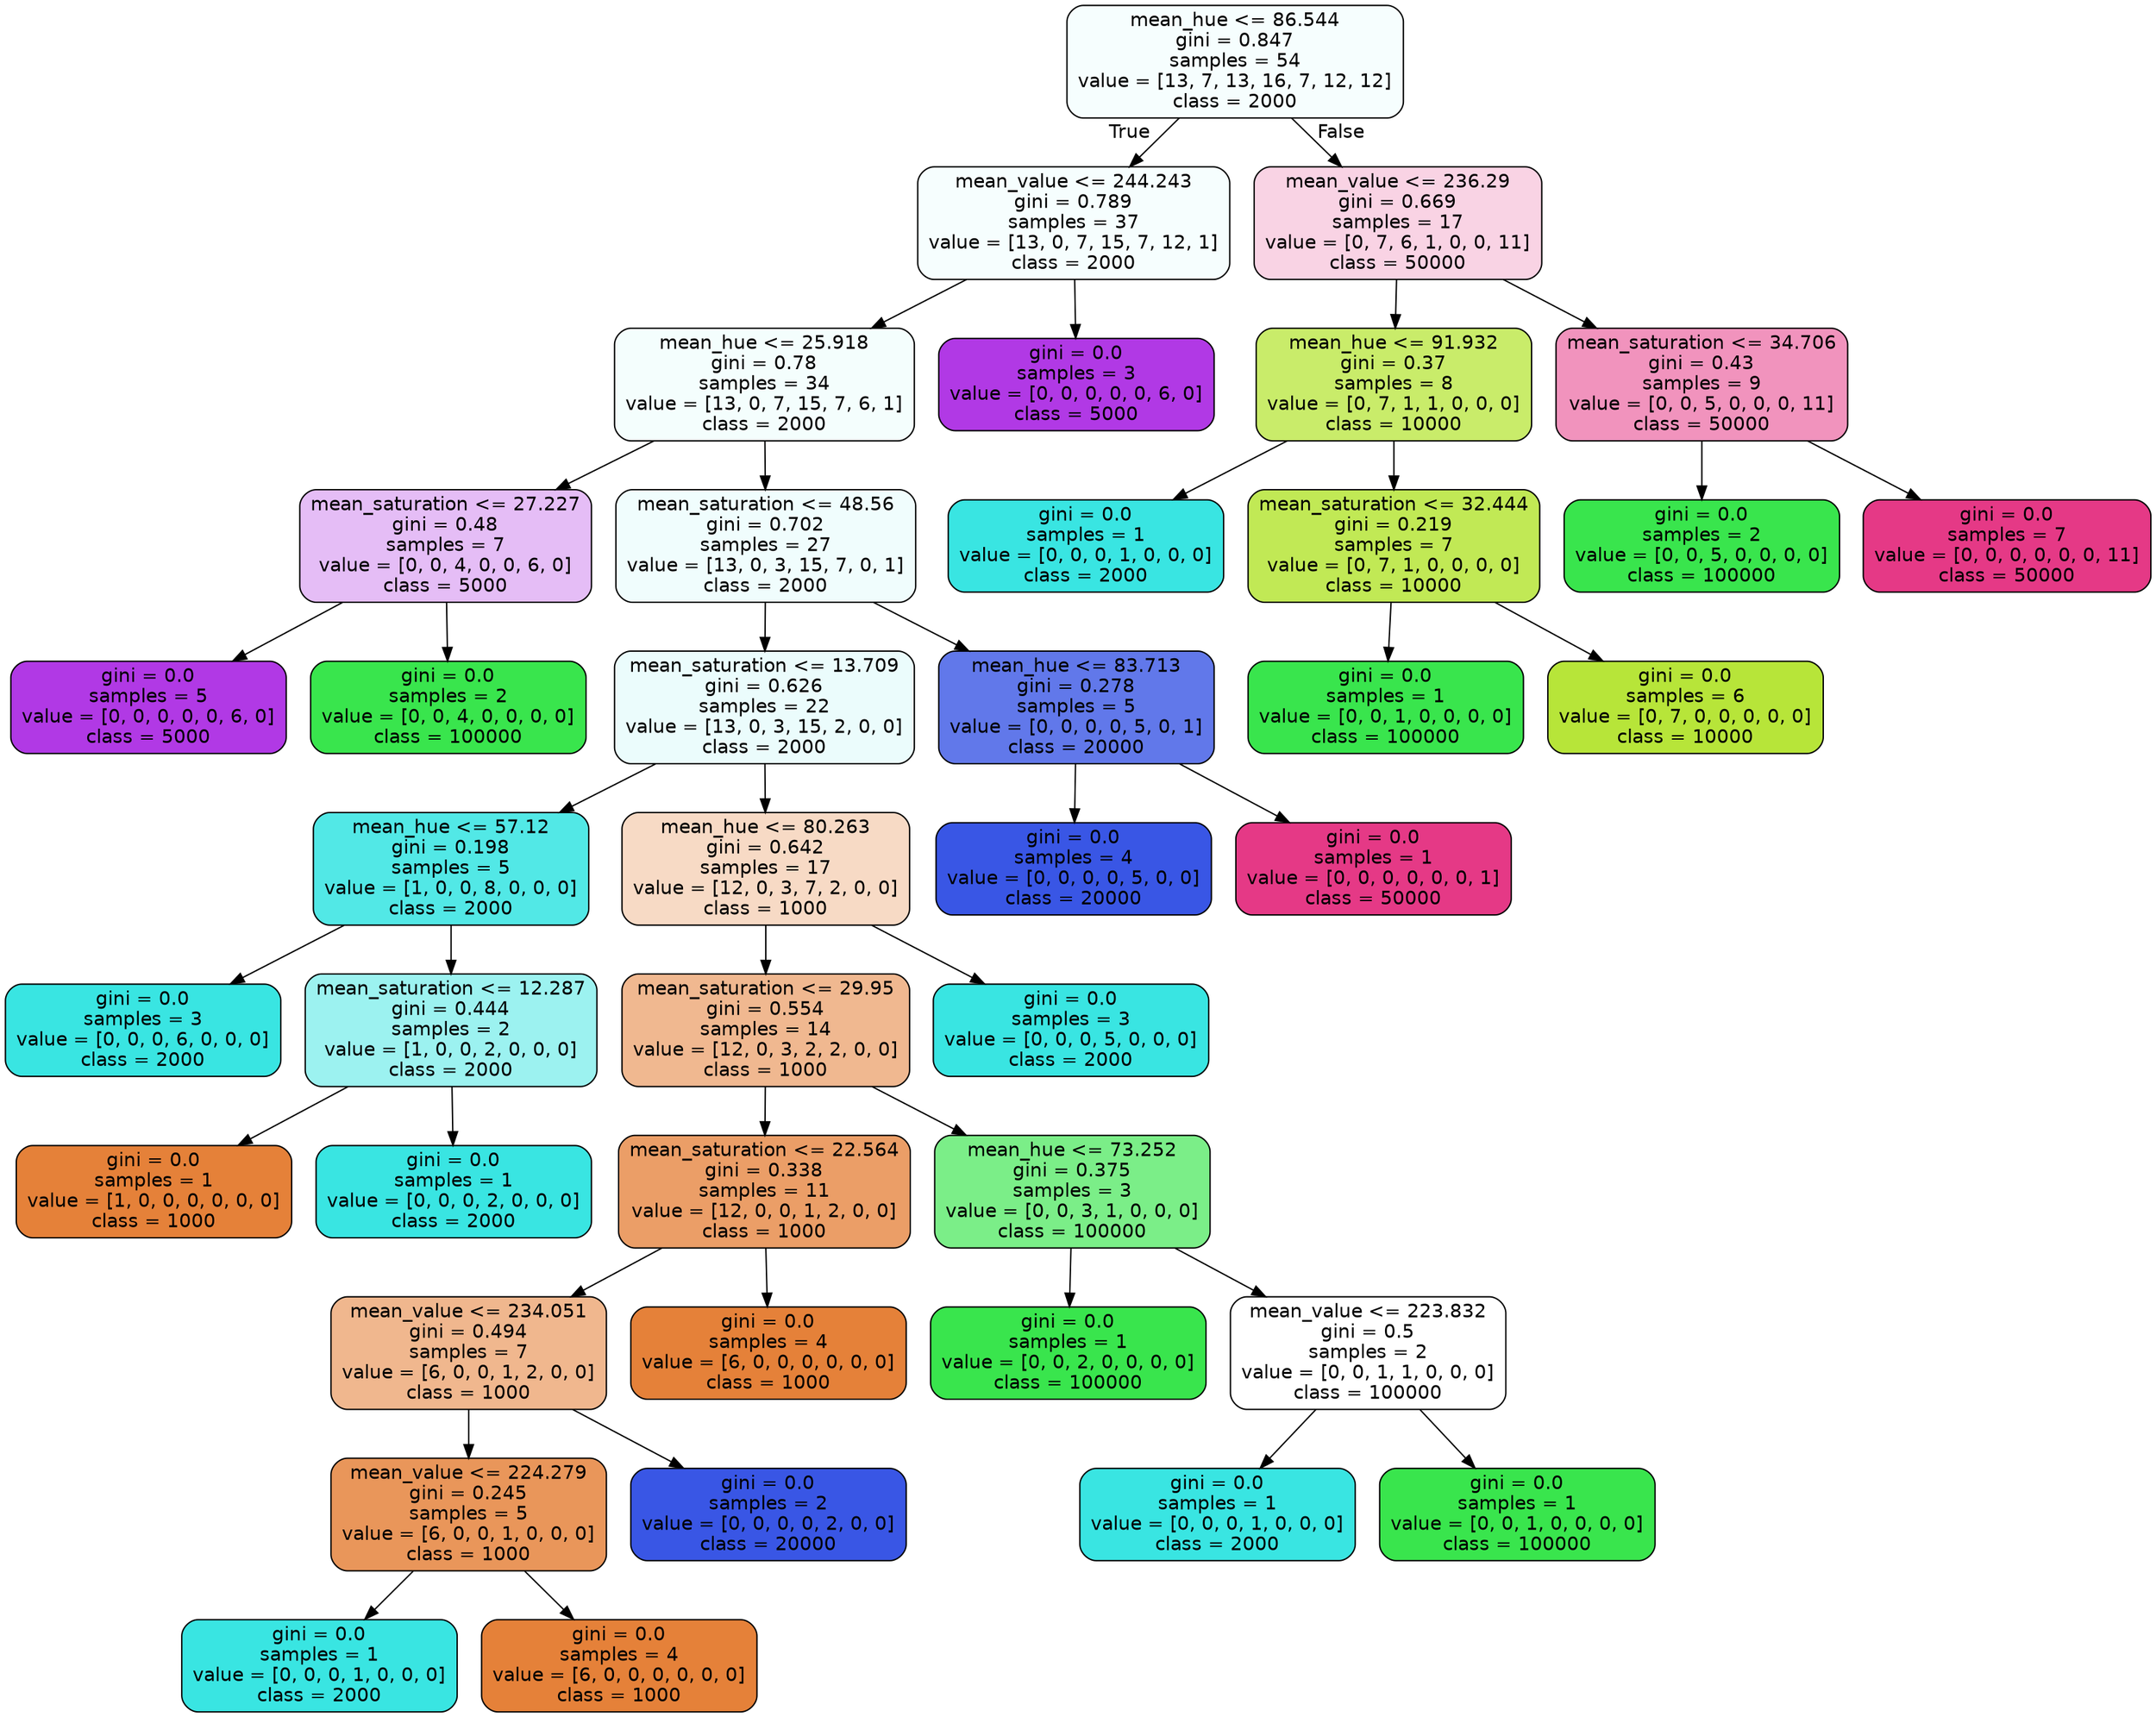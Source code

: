 digraph Tree {
node [shape=box, style="filled, rounded", color="black", fontname="helvetica"] ;
edge [fontname="helvetica"] ;
0 [label="mean_hue <= 86.544\ngini = 0.847\nsamples = 54\nvalue = [13, 7, 13, 16, 7, 12, 12]\nclass = 2000", fillcolor="#f6fefe"] ;
1 [label="mean_value <= 244.243\ngini = 0.789\nsamples = 37\nvalue = [13, 0, 7, 15, 7, 12, 1]\nclass = 2000", fillcolor="#f6fefe"] ;
0 -> 1 [labeldistance=2.5, labelangle=45, headlabel="True"] ;
2 [label="mean_hue <= 25.918\ngini = 0.78\nsamples = 34\nvalue = [13, 0, 7, 15, 7, 6, 1]\nclass = 2000", fillcolor="#f4fefd"] ;
1 -> 2 ;
3 [label="mean_saturation <= 27.227\ngini = 0.48\nsamples = 7\nvalue = [0, 0, 4, 0, 0, 6, 0]\nclass = 5000", fillcolor="#e5bdf6"] ;
2 -> 3 ;
4 [label="gini = 0.0\nsamples = 5\nvalue = [0, 0, 0, 0, 0, 6, 0]\nclass = 5000", fillcolor="#b139e5"] ;
3 -> 4 ;
5 [label="gini = 0.0\nsamples = 2\nvalue = [0, 0, 4, 0, 0, 0, 0]\nclass = 100000", fillcolor="#39e54d"] ;
3 -> 5 ;
6 [label="mean_saturation <= 48.56\ngini = 0.702\nsamples = 27\nvalue = [13, 0, 3, 15, 7, 0, 1]\nclass = 2000", fillcolor="#f0fdfd"] ;
2 -> 6 ;
7 [label="mean_saturation <= 13.709\ngini = 0.626\nsamples = 22\nvalue = [13, 0, 3, 15, 2, 0, 0]\nclass = 2000", fillcolor="#ebfcfc"] ;
6 -> 7 ;
8 [label="mean_hue <= 57.12\ngini = 0.198\nsamples = 5\nvalue = [1, 0, 0, 8, 0, 0, 0]\nclass = 2000", fillcolor="#52e8e6"] ;
7 -> 8 ;
9 [label="gini = 0.0\nsamples = 3\nvalue = [0, 0, 0, 6, 0, 0, 0]\nclass = 2000", fillcolor="#39e5e2"] ;
8 -> 9 ;
10 [label="mean_saturation <= 12.287\ngini = 0.444\nsamples = 2\nvalue = [1, 0, 0, 2, 0, 0, 0]\nclass = 2000", fillcolor="#9cf2f0"] ;
8 -> 10 ;
11 [label="gini = 0.0\nsamples = 1\nvalue = [1, 0, 0, 0, 0, 0, 0]\nclass = 1000", fillcolor="#e58139"] ;
10 -> 11 ;
12 [label="gini = 0.0\nsamples = 1\nvalue = [0, 0, 0, 2, 0, 0, 0]\nclass = 2000", fillcolor="#39e5e2"] ;
10 -> 12 ;
13 [label="mean_hue <= 80.263\ngini = 0.642\nsamples = 17\nvalue = [12, 0, 3, 7, 2, 0, 0]\nclass = 1000", fillcolor="#f7dac5"] ;
7 -> 13 ;
14 [label="mean_saturation <= 29.95\ngini = 0.554\nsamples = 14\nvalue = [12, 0, 3, 2, 2, 0, 0]\nclass = 1000", fillcolor="#f0b890"] ;
13 -> 14 ;
15 [label="mean_saturation <= 22.564\ngini = 0.338\nsamples = 11\nvalue = [12, 0, 0, 1, 2, 0, 0]\nclass = 1000", fillcolor="#eb9e67"] ;
14 -> 15 ;
16 [label="mean_value <= 234.051\ngini = 0.494\nsamples = 7\nvalue = [6, 0, 0, 1, 2, 0, 0]\nclass = 1000", fillcolor="#f0b78e"] ;
15 -> 16 ;
17 [label="mean_value <= 224.279\ngini = 0.245\nsamples = 5\nvalue = [6, 0, 0, 1, 0, 0, 0]\nclass = 1000", fillcolor="#e9965a"] ;
16 -> 17 ;
18 [label="gini = 0.0\nsamples = 1\nvalue = [0, 0, 0, 1, 0, 0, 0]\nclass = 2000", fillcolor="#39e5e2"] ;
17 -> 18 ;
19 [label="gini = 0.0\nsamples = 4\nvalue = [6, 0, 0, 0, 0, 0, 0]\nclass = 1000", fillcolor="#e58139"] ;
17 -> 19 ;
20 [label="gini = 0.0\nsamples = 2\nvalue = [0, 0, 0, 0, 2, 0, 0]\nclass = 20000", fillcolor="#3956e5"] ;
16 -> 20 ;
21 [label="gini = 0.0\nsamples = 4\nvalue = [6, 0, 0, 0, 0, 0, 0]\nclass = 1000", fillcolor="#e58139"] ;
15 -> 21 ;
22 [label="mean_hue <= 73.252\ngini = 0.375\nsamples = 3\nvalue = [0, 0, 3, 1, 0, 0, 0]\nclass = 100000", fillcolor="#7bee88"] ;
14 -> 22 ;
23 [label="gini = 0.0\nsamples = 1\nvalue = [0, 0, 2, 0, 0, 0, 0]\nclass = 100000", fillcolor="#39e54d"] ;
22 -> 23 ;
24 [label="mean_value <= 223.832\ngini = 0.5\nsamples = 2\nvalue = [0, 0, 1, 1, 0, 0, 0]\nclass = 100000", fillcolor="#ffffff"] ;
22 -> 24 ;
25 [label="gini = 0.0\nsamples = 1\nvalue = [0, 0, 0, 1, 0, 0, 0]\nclass = 2000", fillcolor="#39e5e2"] ;
24 -> 25 ;
26 [label="gini = 0.0\nsamples = 1\nvalue = [0, 0, 1, 0, 0, 0, 0]\nclass = 100000", fillcolor="#39e54d"] ;
24 -> 26 ;
27 [label="gini = 0.0\nsamples = 3\nvalue = [0, 0, 0, 5, 0, 0, 0]\nclass = 2000", fillcolor="#39e5e2"] ;
13 -> 27 ;
28 [label="mean_hue <= 83.713\ngini = 0.278\nsamples = 5\nvalue = [0, 0, 0, 0, 5, 0, 1]\nclass = 20000", fillcolor="#6178ea"] ;
6 -> 28 ;
29 [label="gini = 0.0\nsamples = 4\nvalue = [0, 0, 0, 0, 5, 0, 0]\nclass = 20000", fillcolor="#3956e5"] ;
28 -> 29 ;
30 [label="gini = 0.0\nsamples = 1\nvalue = [0, 0, 0, 0, 0, 0, 1]\nclass = 50000", fillcolor="#e53986"] ;
28 -> 30 ;
31 [label="gini = 0.0\nsamples = 3\nvalue = [0, 0, 0, 0, 0, 6, 0]\nclass = 5000", fillcolor="#b139e5"] ;
1 -> 31 ;
32 [label="mean_value <= 236.29\ngini = 0.669\nsamples = 17\nvalue = [0, 7, 6, 1, 0, 0, 11]\nclass = 50000", fillcolor="#f9d3e4"] ;
0 -> 32 [labeldistance=2.5, labelangle=-45, headlabel="False"] ;
33 [label="mean_hue <= 91.932\ngini = 0.37\nsamples = 8\nvalue = [0, 7, 1, 1, 0, 0, 0]\nclass = 10000", fillcolor="#c9ec6a"] ;
32 -> 33 ;
34 [label="gini = 0.0\nsamples = 1\nvalue = [0, 0, 0, 1, 0, 0, 0]\nclass = 2000", fillcolor="#39e5e2"] ;
33 -> 34 ;
35 [label="mean_saturation <= 32.444\ngini = 0.219\nsamples = 7\nvalue = [0, 7, 1, 0, 0, 0, 0]\nclass = 10000", fillcolor="#c1e955"] ;
33 -> 35 ;
36 [label="gini = 0.0\nsamples = 1\nvalue = [0, 0, 1, 0, 0, 0, 0]\nclass = 100000", fillcolor="#39e54d"] ;
35 -> 36 ;
37 [label="gini = 0.0\nsamples = 6\nvalue = [0, 7, 0, 0, 0, 0, 0]\nclass = 10000", fillcolor="#b7e539"] ;
35 -> 37 ;
38 [label="mean_saturation <= 34.706\ngini = 0.43\nsamples = 9\nvalue = [0, 0, 5, 0, 0, 0, 11]\nclass = 50000", fillcolor="#f193bd"] ;
32 -> 38 ;
39 [label="gini = 0.0\nsamples = 2\nvalue = [0, 0, 5, 0, 0, 0, 0]\nclass = 100000", fillcolor="#39e54d"] ;
38 -> 39 ;
40 [label="gini = 0.0\nsamples = 7\nvalue = [0, 0, 0, 0, 0, 0, 11]\nclass = 50000", fillcolor="#e53986"] ;
38 -> 40 ;
}